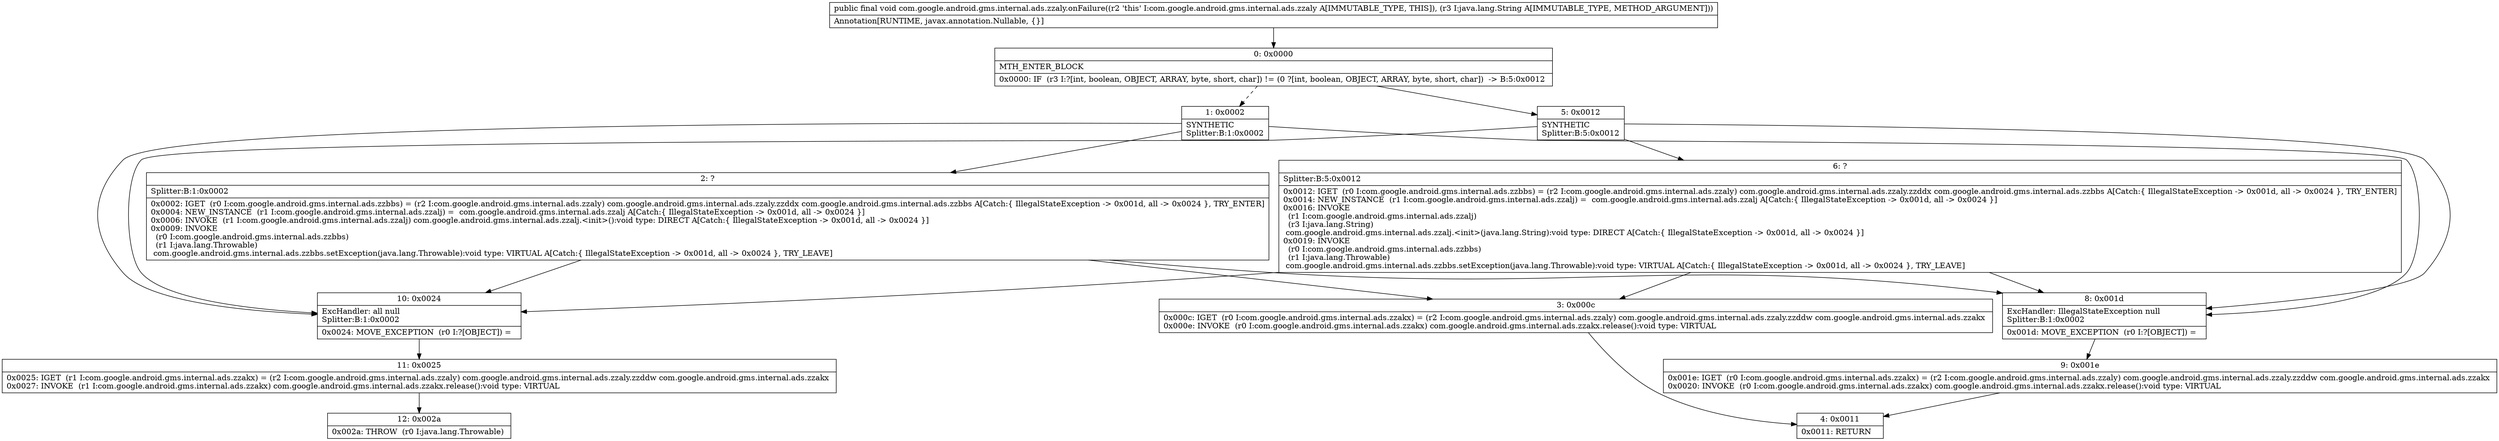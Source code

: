 digraph "CFG forcom.google.android.gms.internal.ads.zzaly.onFailure(Ljava\/lang\/String;)V" {
Node_0 [shape=record,label="{0\:\ 0x0000|MTH_ENTER_BLOCK\l|0x0000: IF  (r3 I:?[int, boolean, OBJECT, ARRAY, byte, short, char]) != (0 ?[int, boolean, OBJECT, ARRAY, byte, short, char])  \-\> B:5:0x0012 \l}"];
Node_1 [shape=record,label="{1\:\ 0x0002|SYNTHETIC\lSplitter:B:1:0x0002\l}"];
Node_2 [shape=record,label="{2\:\ ?|Splitter:B:1:0x0002\l|0x0002: IGET  (r0 I:com.google.android.gms.internal.ads.zzbbs) = (r2 I:com.google.android.gms.internal.ads.zzaly) com.google.android.gms.internal.ads.zzaly.zzddx com.google.android.gms.internal.ads.zzbbs A[Catch:\{ IllegalStateException \-\> 0x001d, all \-\> 0x0024 \}, TRY_ENTER]\l0x0004: NEW_INSTANCE  (r1 I:com.google.android.gms.internal.ads.zzalj) =  com.google.android.gms.internal.ads.zzalj A[Catch:\{ IllegalStateException \-\> 0x001d, all \-\> 0x0024 \}]\l0x0006: INVOKE  (r1 I:com.google.android.gms.internal.ads.zzalj) com.google.android.gms.internal.ads.zzalj.\<init\>():void type: DIRECT A[Catch:\{ IllegalStateException \-\> 0x001d, all \-\> 0x0024 \}]\l0x0009: INVOKE  \l  (r0 I:com.google.android.gms.internal.ads.zzbbs)\l  (r1 I:java.lang.Throwable)\l com.google.android.gms.internal.ads.zzbbs.setException(java.lang.Throwable):void type: VIRTUAL A[Catch:\{ IllegalStateException \-\> 0x001d, all \-\> 0x0024 \}, TRY_LEAVE]\l}"];
Node_3 [shape=record,label="{3\:\ 0x000c|0x000c: IGET  (r0 I:com.google.android.gms.internal.ads.zzakx) = (r2 I:com.google.android.gms.internal.ads.zzaly) com.google.android.gms.internal.ads.zzaly.zzddw com.google.android.gms.internal.ads.zzakx \l0x000e: INVOKE  (r0 I:com.google.android.gms.internal.ads.zzakx) com.google.android.gms.internal.ads.zzakx.release():void type: VIRTUAL \l}"];
Node_4 [shape=record,label="{4\:\ 0x0011|0x0011: RETURN   \l}"];
Node_5 [shape=record,label="{5\:\ 0x0012|SYNTHETIC\lSplitter:B:5:0x0012\l}"];
Node_6 [shape=record,label="{6\:\ ?|Splitter:B:5:0x0012\l|0x0012: IGET  (r0 I:com.google.android.gms.internal.ads.zzbbs) = (r2 I:com.google.android.gms.internal.ads.zzaly) com.google.android.gms.internal.ads.zzaly.zzddx com.google.android.gms.internal.ads.zzbbs A[Catch:\{ IllegalStateException \-\> 0x001d, all \-\> 0x0024 \}, TRY_ENTER]\l0x0014: NEW_INSTANCE  (r1 I:com.google.android.gms.internal.ads.zzalj) =  com.google.android.gms.internal.ads.zzalj A[Catch:\{ IllegalStateException \-\> 0x001d, all \-\> 0x0024 \}]\l0x0016: INVOKE  \l  (r1 I:com.google.android.gms.internal.ads.zzalj)\l  (r3 I:java.lang.String)\l com.google.android.gms.internal.ads.zzalj.\<init\>(java.lang.String):void type: DIRECT A[Catch:\{ IllegalStateException \-\> 0x001d, all \-\> 0x0024 \}]\l0x0019: INVOKE  \l  (r0 I:com.google.android.gms.internal.ads.zzbbs)\l  (r1 I:java.lang.Throwable)\l com.google.android.gms.internal.ads.zzbbs.setException(java.lang.Throwable):void type: VIRTUAL A[Catch:\{ IllegalStateException \-\> 0x001d, all \-\> 0x0024 \}, TRY_LEAVE]\l}"];
Node_8 [shape=record,label="{8\:\ 0x001d|ExcHandler: IllegalStateException null\lSplitter:B:1:0x0002\l|0x001d: MOVE_EXCEPTION  (r0 I:?[OBJECT]) =  \l}"];
Node_9 [shape=record,label="{9\:\ 0x001e|0x001e: IGET  (r0 I:com.google.android.gms.internal.ads.zzakx) = (r2 I:com.google.android.gms.internal.ads.zzaly) com.google.android.gms.internal.ads.zzaly.zzddw com.google.android.gms.internal.ads.zzakx \l0x0020: INVOKE  (r0 I:com.google.android.gms.internal.ads.zzakx) com.google.android.gms.internal.ads.zzakx.release():void type: VIRTUAL \l}"];
Node_10 [shape=record,label="{10\:\ 0x0024|ExcHandler: all null\lSplitter:B:1:0x0002\l|0x0024: MOVE_EXCEPTION  (r0 I:?[OBJECT]) =  \l}"];
Node_11 [shape=record,label="{11\:\ 0x0025|0x0025: IGET  (r1 I:com.google.android.gms.internal.ads.zzakx) = (r2 I:com.google.android.gms.internal.ads.zzaly) com.google.android.gms.internal.ads.zzaly.zzddw com.google.android.gms.internal.ads.zzakx \l0x0027: INVOKE  (r1 I:com.google.android.gms.internal.ads.zzakx) com.google.android.gms.internal.ads.zzakx.release():void type: VIRTUAL \l}"];
Node_12 [shape=record,label="{12\:\ 0x002a|0x002a: THROW  (r0 I:java.lang.Throwable) \l}"];
MethodNode[shape=record,label="{public final void com.google.android.gms.internal.ads.zzaly.onFailure((r2 'this' I:com.google.android.gms.internal.ads.zzaly A[IMMUTABLE_TYPE, THIS]), (r3 I:java.lang.String A[IMMUTABLE_TYPE, METHOD_ARGUMENT]))  | Annotation[RUNTIME, javax.annotation.Nullable, \{\}]\l}"];
MethodNode -> Node_0;
Node_0 -> Node_1[style=dashed];
Node_0 -> Node_5;
Node_1 -> Node_2;
Node_1 -> Node_8;
Node_1 -> Node_10;
Node_2 -> Node_3;
Node_2 -> Node_8;
Node_2 -> Node_10;
Node_3 -> Node_4;
Node_5 -> Node_6;
Node_5 -> Node_8;
Node_5 -> Node_10;
Node_6 -> Node_8;
Node_6 -> Node_10;
Node_6 -> Node_3;
Node_8 -> Node_9;
Node_9 -> Node_4;
Node_10 -> Node_11;
Node_11 -> Node_12;
}

